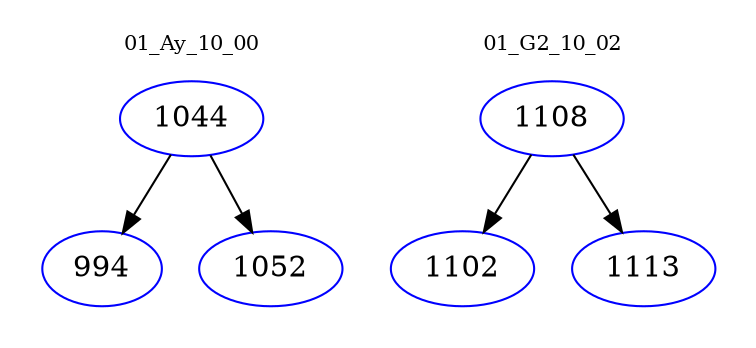 digraph{
subgraph cluster_0 {
color = white
label = "01_Ay_10_00";
fontsize=10;
T0_1044 [label="1044", color="blue"]
T0_1044 -> T0_994 [color="black"]
T0_994 [label="994", color="blue"]
T0_1044 -> T0_1052 [color="black"]
T0_1052 [label="1052", color="blue"]
}
subgraph cluster_1 {
color = white
label = "01_G2_10_02";
fontsize=10;
T1_1108 [label="1108", color="blue"]
T1_1108 -> T1_1102 [color="black"]
T1_1102 [label="1102", color="blue"]
T1_1108 -> T1_1113 [color="black"]
T1_1113 [label="1113", color="blue"]
}
}

